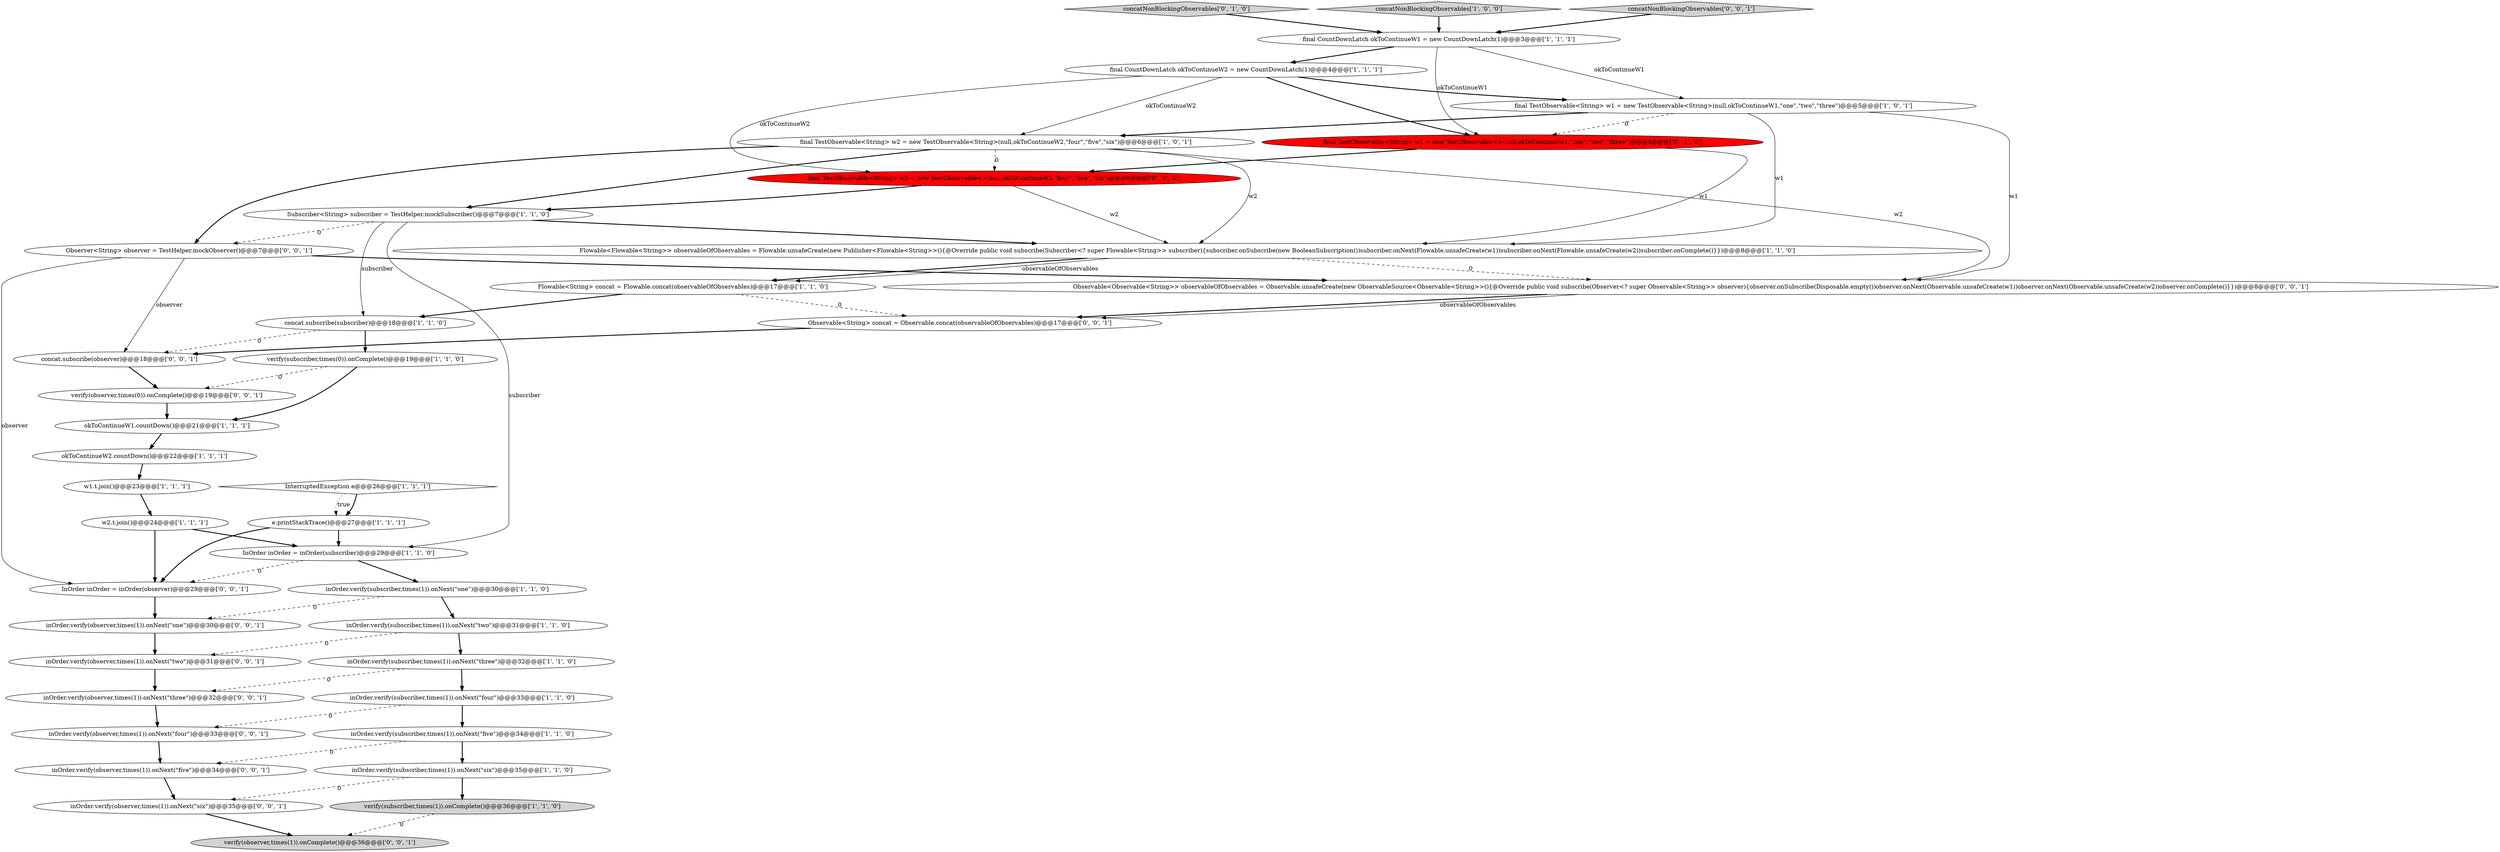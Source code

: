 digraph {
0 [style = filled, label = "Flowable<Flowable<String>> observableOfObservables = Flowable.unsafeCreate(new Publisher<Flowable<String>>(){@Override public void subscribe(Subscriber<? super Flowable<String>> subscriber){subscriber.onSubscribe(new BooleanSubscription())subscriber.onNext(Flowable.unsafeCreate(w1))subscriber.onNext(Flowable.unsafeCreate(w2))subscriber.onComplete()}})@@@8@@@['1', '1', '0']", fillcolor = white, shape = ellipse image = "AAA0AAABBB1BBB"];
18 [style = filled, label = "InOrder inOrder = inOrder(subscriber)@@@29@@@['1', '1', '0']", fillcolor = white, shape = ellipse image = "AAA0AAABBB1BBB"];
23 [style = filled, label = "verify(subscriber,times(1)).onComplete()@@@36@@@['1', '1', '0']", fillcolor = lightgray, shape = ellipse image = "AAA0AAABBB1BBB"];
22 [style = filled, label = "Subscriber<String> subscriber = TestHelper.mockSubscriber()@@@7@@@['1', '1', '0']", fillcolor = white, shape = ellipse image = "AAA0AAABBB1BBB"];
12 [style = filled, label = "inOrder.verify(subscriber,times(1)).onNext(\"two\")@@@31@@@['1', '1', '0']", fillcolor = white, shape = ellipse image = "AAA0AAABBB1BBB"];
7 [style = filled, label = "inOrder.verify(subscriber,times(1)).onNext(\"four\")@@@33@@@['1', '1', '0']", fillcolor = white, shape = ellipse image = "AAA0AAABBB1BBB"];
36 [style = filled, label = "Observable<String> concat = Observable.concat(observableOfObservables)@@@17@@@['0', '0', '1']", fillcolor = white, shape = ellipse image = "AAA0AAABBB3BBB"];
15 [style = filled, label = "inOrder.verify(subscriber,times(1)).onNext(\"six\")@@@35@@@['1', '1', '0']", fillcolor = white, shape = ellipse image = "AAA0AAABBB1BBB"];
38 [style = filled, label = "Observer<String> observer = TestHelper.mockObserver()@@@7@@@['0', '0', '1']", fillcolor = white, shape = ellipse image = "AAA0AAABBB3BBB"];
33 [style = filled, label = "inOrder.verify(observer,times(1)).onNext(\"six\")@@@35@@@['0', '0', '1']", fillcolor = white, shape = ellipse image = "AAA0AAABBB3BBB"];
30 [style = filled, label = "verify(observer,times(0)).onComplete()@@@19@@@['0', '0', '1']", fillcolor = white, shape = ellipse image = "AAA0AAABBB3BBB"];
17 [style = filled, label = "Flowable<String> concat = Flowable.concat(observableOfObservables)@@@17@@@['1', '1', '0']", fillcolor = white, shape = ellipse image = "AAA0AAABBB1BBB"];
1 [style = filled, label = "verify(subscriber,times(0)).onComplete()@@@19@@@['1', '1', '0']", fillcolor = white, shape = ellipse image = "AAA0AAABBB1BBB"];
21 [style = filled, label = "w2.t.join()@@@24@@@['1', '1', '1']", fillcolor = white, shape = ellipse image = "AAA0AAABBB1BBB"];
4 [style = filled, label = "e.printStackTrace()@@@27@@@['1', '1', '1']", fillcolor = white, shape = ellipse image = "AAA0AAABBB1BBB"];
24 [style = filled, label = "final TestObservable<String> w1 = new TestObservable<>(null,okToContinueW1,\"one\",\"two\",\"three\")@@@5@@@['0', '1', '0']", fillcolor = red, shape = ellipse image = "AAA1AAABBB2BBB"];
31 [style = filled, label = "InOrder inOrder = inOrder(observer)@@@29@@@['0', '0', '1']", fillcolor = white, shape = ellipse image = "AAA0AAABBB3BBB"];
3 [style = filled, label = "inOrder.verify(subscriber,times(1)).onNext(\"five\")@@@34@@@['1', '1', '0']", fillcolor = white, shape = ellipse image = "AAA0AAABBB1BBB"];
25 [style = filled, label = "concatNonBlockingObservables['0', '1', '0']", fillcolor = lightgray, shape = diamond image = "AAA0AAABBB2BBB"];
19 [style = filled, label = "final CountDownLatch okToContinueW1 = new CountDownLatch(1)@@@3@@@['1', '1', '1']", fillcolor = white, shape = ellipse image = "AAA0AAABBB1BBB"];
8 [style = filled, label = "concatNonBlockingObservables['1', '0', '0']", fillcolor = lightgray, shape = diamond image = "AAA0AAABBB1BBB"];
14 [style = filled, label = "inOrder.verify(subscriber,times(1)).onNext(\"one\")@@@30@@@['1', '1', '0']", fillcolor = white, shape = ellipse image = "AAA0AAABBB1BBB"];
20 [style = filled, label = "InterruptedException e@@@26@@@['1', '1', '1']", fillcolor = white, shape = diamond image = "AAA0AAABBB1BBB"];
11 [style = filled, label = "inOrder.verify(subscriber,times(1)).onNext(\"three\")@@@32@@@['1', '1', '0']", fillcolor = white, shape = ellipse image = "AAA0AAABBB1BBB"];
26 [style = filled, label = "final TestObservable<String> w2 = new TestObservable<>(null,okToContinueW2,\"four\",\"five\",\"six\")@@@6@@@['0', '1', '0']", fillcolor = red, shape = ellipse image = "AAA1AAABBB2BBB"];
6 [style = filled, label = "okToContinueW1.countDown()@@@21@@@['1', '1', '1']", fillcolor = white, shape = ellipse image = "AAA0AAABBB1BBB"];
40 [style = filled, label = "verify(observer,times(1)).onComplete()@@@36@@@['0', '0', '1']", fillcolor = lightgray, shape = ellipse image = "AAA0AAABBB3BBB"];
29 [style = filled, label = "Observable<Observable<String>> observableOfObservables = Observable.unsafeCreate(new ObservableSource<Observable<String>>(){@Override public void subscribe(Observer<? super Observable<String>> observer){observer.onSubscribe(Disposable.empty())observer.onNext(Observable.unsafeCreate(w1))observer.onNext(Observable.unsafeCreate(w2))observer.onComplete()}})@@@8@@@['0', '0', '1']", fillcolor = white, shape = ellipse image = "AAA0AAABBB3BBB"];
27 [style = filled, label = "inOrder.verify(observer,times(1)).onNext(\"two\")@@@31@@@['0', '0', '1']", fillcolor = white, shape = ellipse image = "AAA0AAABBB3BBB"];
2 [style = filled, label = "w1.t.join()@@@23@@@['1', '1', '1']", fillcolor = white, shape = ellipse image = "AAA0AAABBB1BBB"];
39 [style = filled, label = "concat.subscribe(observer)@@@18@@@['0', '0', '1']", fillcolor = white, shape = ellipse image = "AAA0AAABBB3BBB"];
5 [style = filled, label = "concat.subscribe(subscriber)@@@18@@@['1', '1', '0']", fillcolor = white, shape = ellipse image = "AAA0AAABBB1BBB"];
13 [style = filled, label = "okToContinueW2.countDown()@@@22@@@['1', '1', '1']", fillcolor = white, shape = ellipse image = "AAA0AAABBB1BBB"];
32 [style = filled, label = "inOrder.verify(observer,times(1)).onNext(\"four\")@@@33@@@['0', '0', '1']", fillcolor = white, shape = ellipse image = "AAA0AAABBB3BBB"];
16 [style = filled, label = "final TestObservable<String> w1 = new TestObservable<String>(null,okToContinueW1,\"one\",\"two\",\"three\")@@@5@@@['1', '0', '1']", fillcolor = white, shape = ellipse image = "AAA0AAABBB1BBB"];
9 [style = filled, label = "final CountDownLatch okToContinueW2 = new CountDownLatch(1)@@@4@@@['1', '1', '1']", fillcolor = white, shape = ellipse image = "AAA0AAABBB1BBB"];
28 [style = filled, label = "inOrder.verify(observer,times(1)).onNext(\"five\")@@@34@@@['0', '0', '1']", fillcolor = white, shape = ellipse image = "AAA0AAABBB3BBB"];
35 [style = filled, label = "concatNonBlockingObservables['0', '0', '1']", fillcolor = lightgray, shape = diamond image = "AAA0AAABBB3BBB"];
37 [style = filled, label = "inOrder.verify(observer,times(1)).onNext(\"three\")@@@32@@@['0', '0', '1']", fillcolor = white, shape = ellipse image = "AAA0AAABBB3BBB"];
10 [style = filled, label = "final TestObservable<String> w2 = new TestObservable<String>(null,okToContinueW2,\"four\",\"five\",\"six\")@@@6@@@['1', '0', '1']", fillcolor = white, shape = ellipse image = "AAA0AAABBB1BBB"];
34 [style = filled, label = "inOrder.verify(observer,times(1)).onNext(\"one\")@@@30@@@['0', '0', '1']", fillcolor = white, shape = ellipse image = "AAA0AAABBB3BBB"];
10->22 [style = bold, label=""];
29->36 [style = bold, label=""];
15->23 [style = bold, label=""];
17->5 [style = bold, label=""];
3->28 [style = dashed, label="0"];
19->16 [style = solid, label="okToContinueW1"];
14->34 [style = dashed, label="0"];
16->10 [style = bold, label=""];
16->24 [style = dashed, label="0"];
23->40 [style = dashed, label="0"];
0->17 [style = bold, label=""];
8->19 [style = bold, label=""];
29->36 [style = solid, label="observableOfObservables"];
1->30 [style = dashed, label="0"];
38->29 [style = bold, label=""];
12->11 [style = bold, label=""];
35->19 [style = bold, label=""];
38->39 [style = solid, label="observer"];
38->31 [style = solid, label="observer"];
0->17 [style = solid, label="observableOfObservables"];
4->18 [style = bold, label=""];
3->15 [style = bold, label=""];
5->39 [style = dashed, label="0"];
9->10 [style = solid, label="okToContinueW2"];
30->6 [style = bold, label=""];
24->0 [style = solid, label="w1"];
21->18 [style = bold, label=""];
7->3 [style = bold, label=""];
9->16 [style = bold, label=""];
26->22 [style = bold, label=""];
20->4 [style = bold, label=""];
36->39 [style = bold, label=""];
31->34 [style = bold, label=""];
10->29 [style = solid, label="w2"];
39->30 [style = bold, label=""];
9->26 [style = solid, label="okToContinueW2"];
4->31 [style = bold, label=""];
5->1 [style = bold, label=""];
24->26 [style = bold, label=""];
27->37 [style = bold, label=""];
10->26 [style = dashed, label="0"];
1->6 [style = bold, label=""];
21->31 [style = bold, label=""];
33->40 [style = bold, label=""];
22->0 [style = bold, label=""];
28->33 [style = bold, label=""];
22->5 [style = solid, label="subscriber"];
10->0 [style = solid, label="w2"];
19->9 [style = bold, label=""];
19->24 [style = solid, label="okToContinueW1"];
26->0 [style = solid, label="w2"];
2->21 [style = bold, label=""];
20->4 [style = dotted, label="true"];
6->13 [style = bold, label=""];
14->12 [style = bold, label=""];
16->29 [style = solid, label="w1"];
0->29 [style = dashed, label="0"];
25->19 [style = bold, label=""];
22->38 [style = dashed, label="0"];
16->0 [style = solid, label="w1"];
12->27 [style = dashed, label="0"];
37->32 [style = bold, label=""];
15->33 [style = dashed, label="0"];
7->32 [style = dashed, label="0"];
11->37 [style = dashed, label="0"];
22->18 [style = solid, label="subscriber"];
17->36 [style = dashed, label="0"];
34->27 [style = bold, label=""];
32->28 [style = bold, label=""];
18->31 [style = dashed, label="0"];
18->14 [style = bold, label=""];
9->24 [style = bold, label=""];
11->7 [style = bold, label=""];
10->38 [style = bold, label=""];
13->2 [style = bold, label=""];
}
